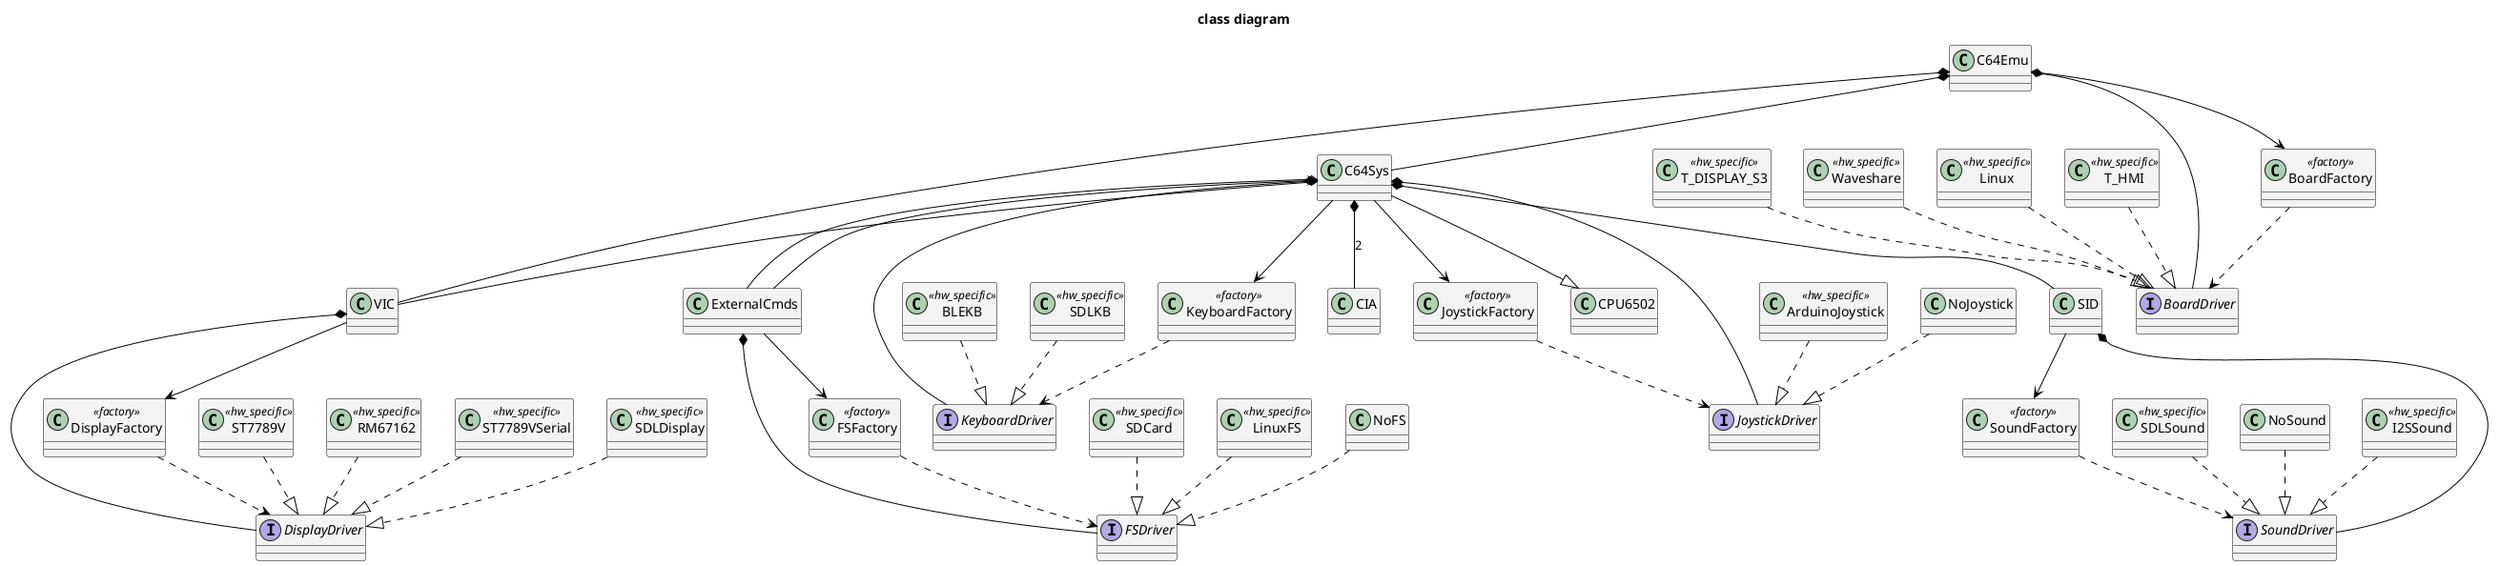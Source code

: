 @startuml
title class diagram

skinparam class {
  BackgroundColor #f3f3f3
  ArrowColor Black
  BorderColor Black
}

interface BoardDriver
interface DisplayDriver
interface SoundDriver
interface KeyboardDriver
interface FSDriver
interface JoystickDriver

class C64Emu
class C64Sys
class VIC
class ExternalCmds
class CIA
class CPU6502
class SID

together {
class T_HMI <<hw_specific>>
class T_DISPLAY_S3 <<hw_specific>>
class Waveshare <<hw_specific>>
class Linux <<hw_specific>>
}

together {
class BLEKB <<hw_specific>>
class SDLKB <<hw_specific>>
}

together {
class ST7789V <<hw_specific>>
class RM67162 <<hw_specific>>
class ST7789VSerial <<hw_specific>>
class SDLDisplay <<hw_specific>>
}

together {
class I2SSound <<hw_specific>>
class SDLSound <<hw_specific>>
class NoSound
}

together {
class SDCard <<hw_specific>>
class LinuxFS <<hw_specific>>
class NoFS
}

together {
class ArduinoJoystick <<hw_specific>>
class NoJoystick
}

class BoardFactory <<factory>>
class DisplayFactory <<factory>>
class SoundFactory <<factory>>
class KeyboardFactory <<factory>>
class FSFactory <<factory>>
class JoystickFactory <<factory>>

T_HMI ..|> BoardDriver
T_DISPLAY_S3 ..|> BoardDriver
Waveshare ..|> BoardDriver
Linux ..|> BoardDriver

C64Emu *-- BoardDriver
C64Emu --> BoardFactory
BoardFactory ..> BoardDriver
C64Emu *-- C64Sys
C64Emu *-- VIC

BLEKB ..|> KeyboardDriver
SDLKB ..|> KeyboardDriver

ArduinoJoystick ..|> JoystickDriver
NoJoystick ..|> JoystickDriver

C64Sys *-- KeyboardDriver
C64Sys --> KeyboardFactory
KeyboardFactory ..> KeyboardDriver
C64Sys *-- JoystickDriver
C64Sys --> JoystickFactory
JoystickFactory ..> JoystickDriver
C64Sys --|> CPU6502
C64Sys o-- ExternalCmds
C64Sys o-- VIC
C64Sys *-- CIA : 2
C64Sys *-- SID

SDCard ..|> FSDriver
LinuxFS ..|> FSDriver
NoFS ..|> FSDriver

ExternalCmds *-- FSDriver
ExternalCmds --> FSFactory
FSFactory ..> FSDriver
ExternalCmds --> C64Sys

ST7789V ..|> DisplayDriver
RM67162 ..|> DisplayDriver
ST7789VSerial ..|> DisplayDriver
SDLDisplay ..|> DisplayDriver

VIC *-- DisplayDriver
VIC --> DisplayFactory
DisplayFactory ..> DisplayDriver

I2SSound ..|> SoundDriver
SDLSound ..|> SoundDriver
NoSound ..|> SoundDriver

SID *-- SoundDriver
SID --> SoundFactory
SoundFactory ..> SoundDriver
@enduml

@startuml
title platform specific

skinparam class {
  BackgroundColor #f3f3f3
  ArrowColor Black
  BorderColor Black
}

interface Platform
class PlatformESP32 <<os_specific>>
class PlatformLinux <<os_specific>>

class Config
note right of Config
Globally used platform- and
board-specific constants
end note
class PlatformManager <<singleton>>
note right of PlatformManager
Globally used singleton providing
platform-specific services
(logging, timers, etc.)
end note
class PlatformFactory <<factory>>
PlatformESP32 ..|> Platform
PlatformLinux ..|> Platform
PlatformManager --> Platform
PlatformFactory ..> Platform
@enduml
